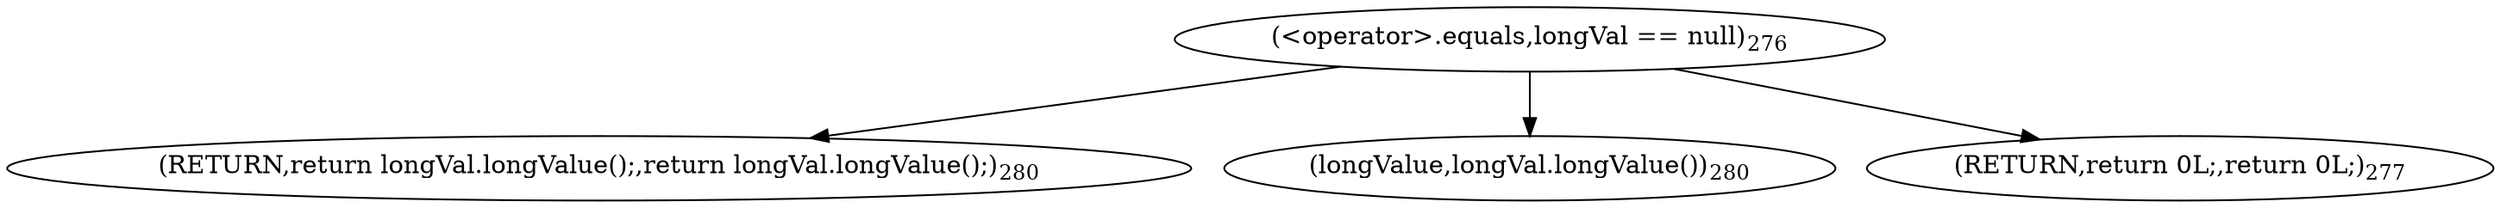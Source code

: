 digraph "getLongValue" {  
"841" [label = <(RETURN,return longVal.longValue();,return longVal.longValue();)<SUB>280</SUB>> ]
"835" [label = <(&lt;operator&gt;.equals,longVal == null)<SUB>276</SUB>> ]
"842" [label = <(longValue,longVal.longValue())<SUB>280</SUB>> ]
"839" [label = <(RETURN,return 0L;,return 0L;)<SUB>277</SUB>> ]
  "835" -> "842" 
  "835" -> "839" 
  "835" -> "841" 
}
